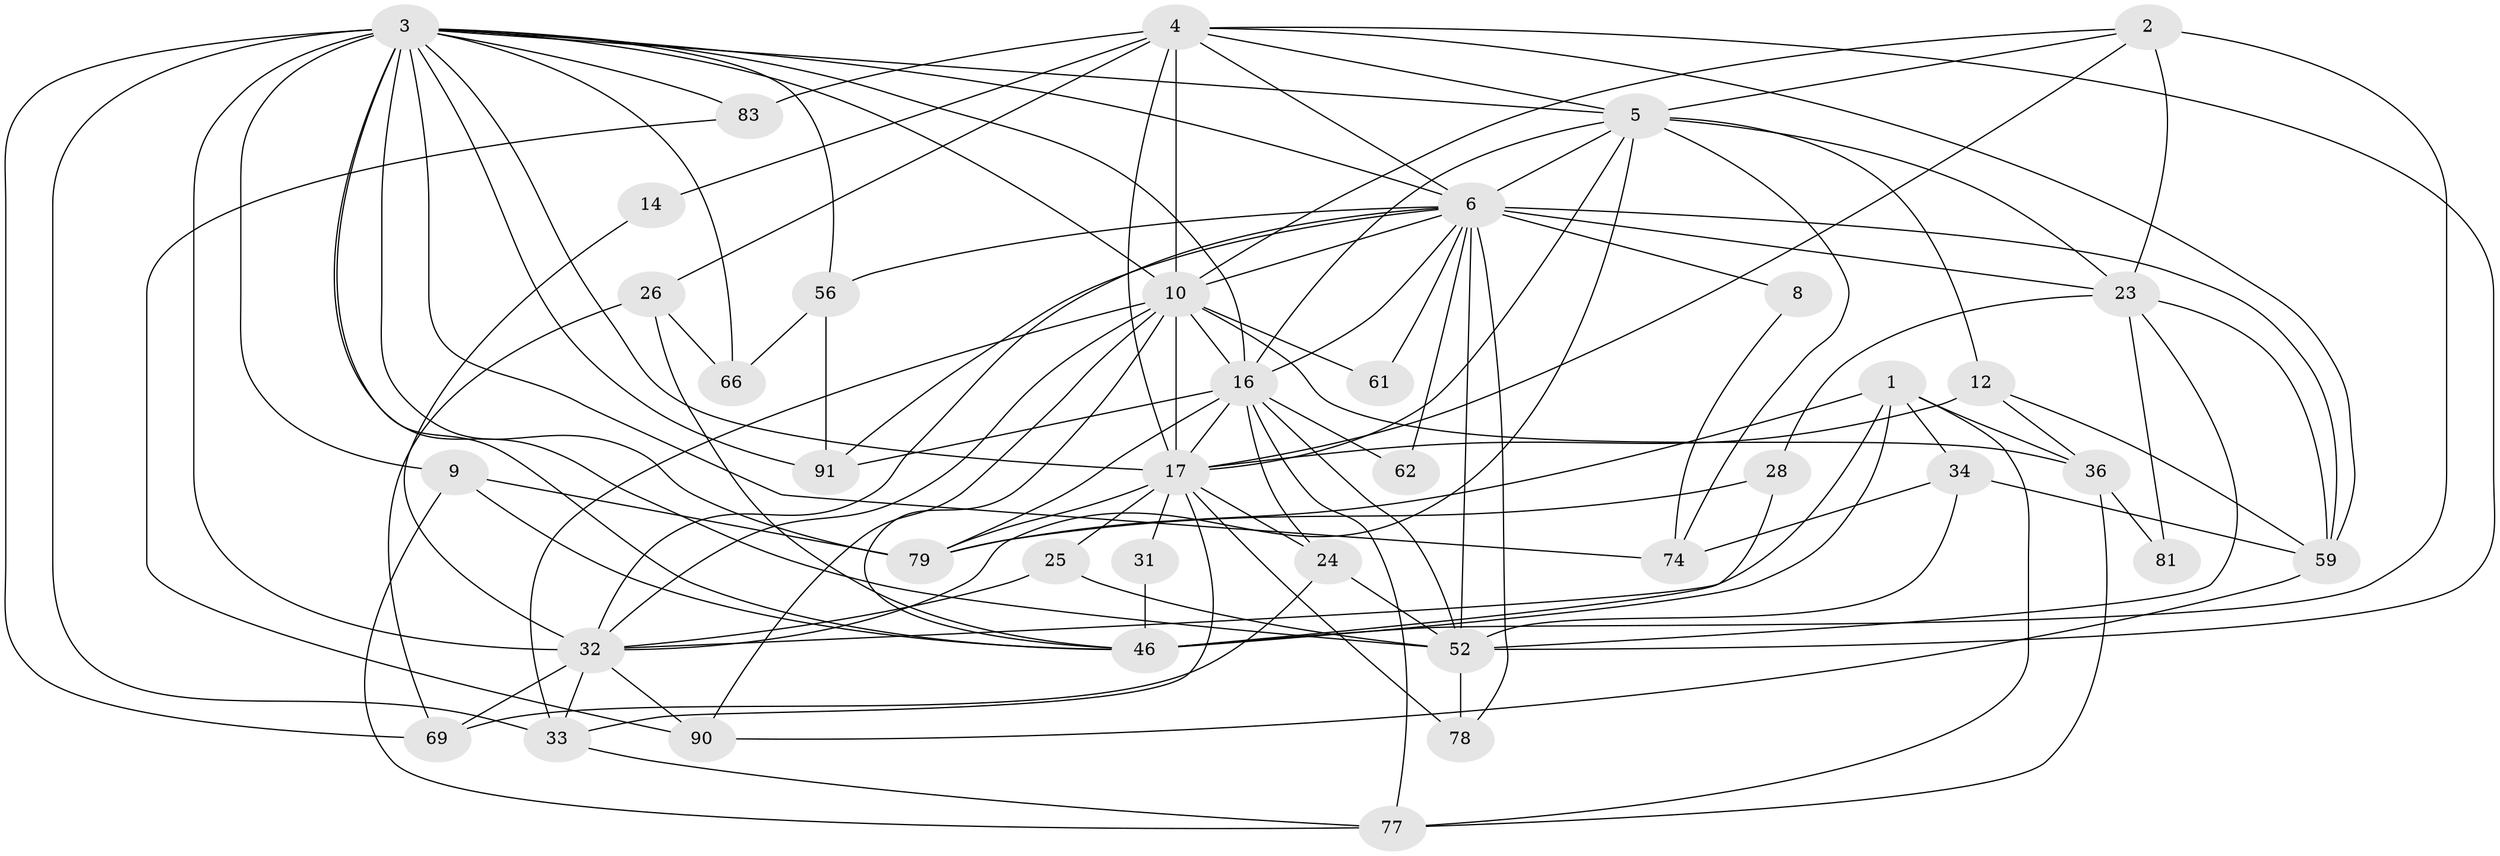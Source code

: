 // original degree distribution, {3: 0.30612244897959184, 6: 0.061224489795918366, 5: 0.21428571428571427, 4: 0.21428571428571427, 7: 0.05102040816326531, 2: 0.1326530612244898, 8: 0.02040816326530612}
// Generated by graph-tools (version 1.1) at 2025/19/03/04/25 18:19:01]
// undirected, 39 vertices, 113 edges
graph export_dot {
graph [start="1"]
  node [color=gray90,style=filled];
  1 [super="+27+18"];
  2 [super="+7"];
  3 [super="+19+15+82+13"];
  4 [super="+42"];
  5 [super="+20+73+39"];
  6 [super="+89+11"];
  8 [super="+60"];
  9 [super="+53"];
  10 [super="+48+35+37"];
  12 [super="+49+71+41"];
  14;
  16 [super="+40+57+67"];
  17 [super="+21+54"];
  23 [super="+85+30"];
  24;
  25;
  26 [super="+38"];
  28 [super="+70"];
  31;
  32 [super="+92+86"];
  33 [super="+50"];
  34 [super="+64"];
  36 [super="+68"];
  46 [super="+47"];
  52 [super="+58"];
  56 [super="+95"];
  59 [super="+87"];
  61;
  62;
  66;
  69;
  74;
  77;
  78;
  79 [super="+84"];
  81;
  83;
  90;
  91 [super="+98"];
  1 -- 36 [weight=2];
  1 -- 32;
  1 -- 77;
  1 -- 46 [weight=2];
  1 -- 79;
  1 -- 34;
  2 -- 46;
  2 -- 17;
  2 -- 10;
  2 -- 23;
  2 -- 5;
  3 -- 33 [weight=2];
  3 -- 66;
  3 -- 9 [weight=2];
  3 -- 74;
  3 -- 83;
  3 -- 32 [weight=3];
  3 -- 69;
  3 -- 46;
  3 -- 10 [weight=2];
  3 -- 56;
  3 -- 79;
  3 -- 6;
  3 -- 16;
  3 -- 17;
  3 -- 5;
  3 -- 91;
  3 -- 52;
  4 -- 83;
  4 -- 17;
  4 -- 26;
  4 -- 14;
  4 -- 59;
  4 -- 10 [weight=2];
  4 -- 6;
  4 -- 5;
  4 -- 52;
  5 -- 12;
  5 -- 17;
  5 -- 74;
  5 -- 23;
  5 -- 32;
  5 -- 16;
  5 -- 6;
  6 -- 32;
  6 -- 23 [weight=2];
  6 -- 10 [weight=3];
  6 -- 61;
  6 -- 8 [weight=2];
  6 -- 91;
  6 -- 78;
  6 -- 16;
  6 -- 56;
  6 -- 59;
  6 -- 62;
  6 -- 52 [weight=2];
  8 -- 74;
  9 -- 77;
  9 -- 46;
  9 -- 79;
  10 -- 36;
  10 -- 46;
  10 -- 17 [weight=2];
  10 -- 32;
  10 -- 33;
  10 -- 61 [weight=2];
  10 -- 16;
  10 -- 90;
  12 -- 17 [weight=3];
  12 -- 36;
  12 -- 59;
  14 -- 32;
  16 -- 62;
  16 -- 77;
  16 -- 24;
  16 -- 79;
  16 -- 17;
  16 -- 91;
  16 -- 52;
  17 -- 78;
  17 -- 24;
  17 -- 33;
  17 -- 25;
  17 -- 79;
  17 -- 31;
  23 -- 81;
  23 -- 28;
  23 -- 59;
  23 -- 52;
  24 -- 69;
  24 -- 52;
  25 -- 32;
  25 -- 52;
  26 -- 66;
  26 -- 46;
  26 -- 69;
  28 -- 46;
  28 -- 79;
  31 -- 46;
  32 -- 33;
  32 -- 69;
  32 -- 90;
  33 -- 77;
  34 -- 74;
  34 -- 59;
  34 -- 52;
  36 -- 81;
  36 -- 77;
  52 -- 78;
  56 -- 66;
  56 -- 91;
  59 -- 90;
  83 -- 90;
}
